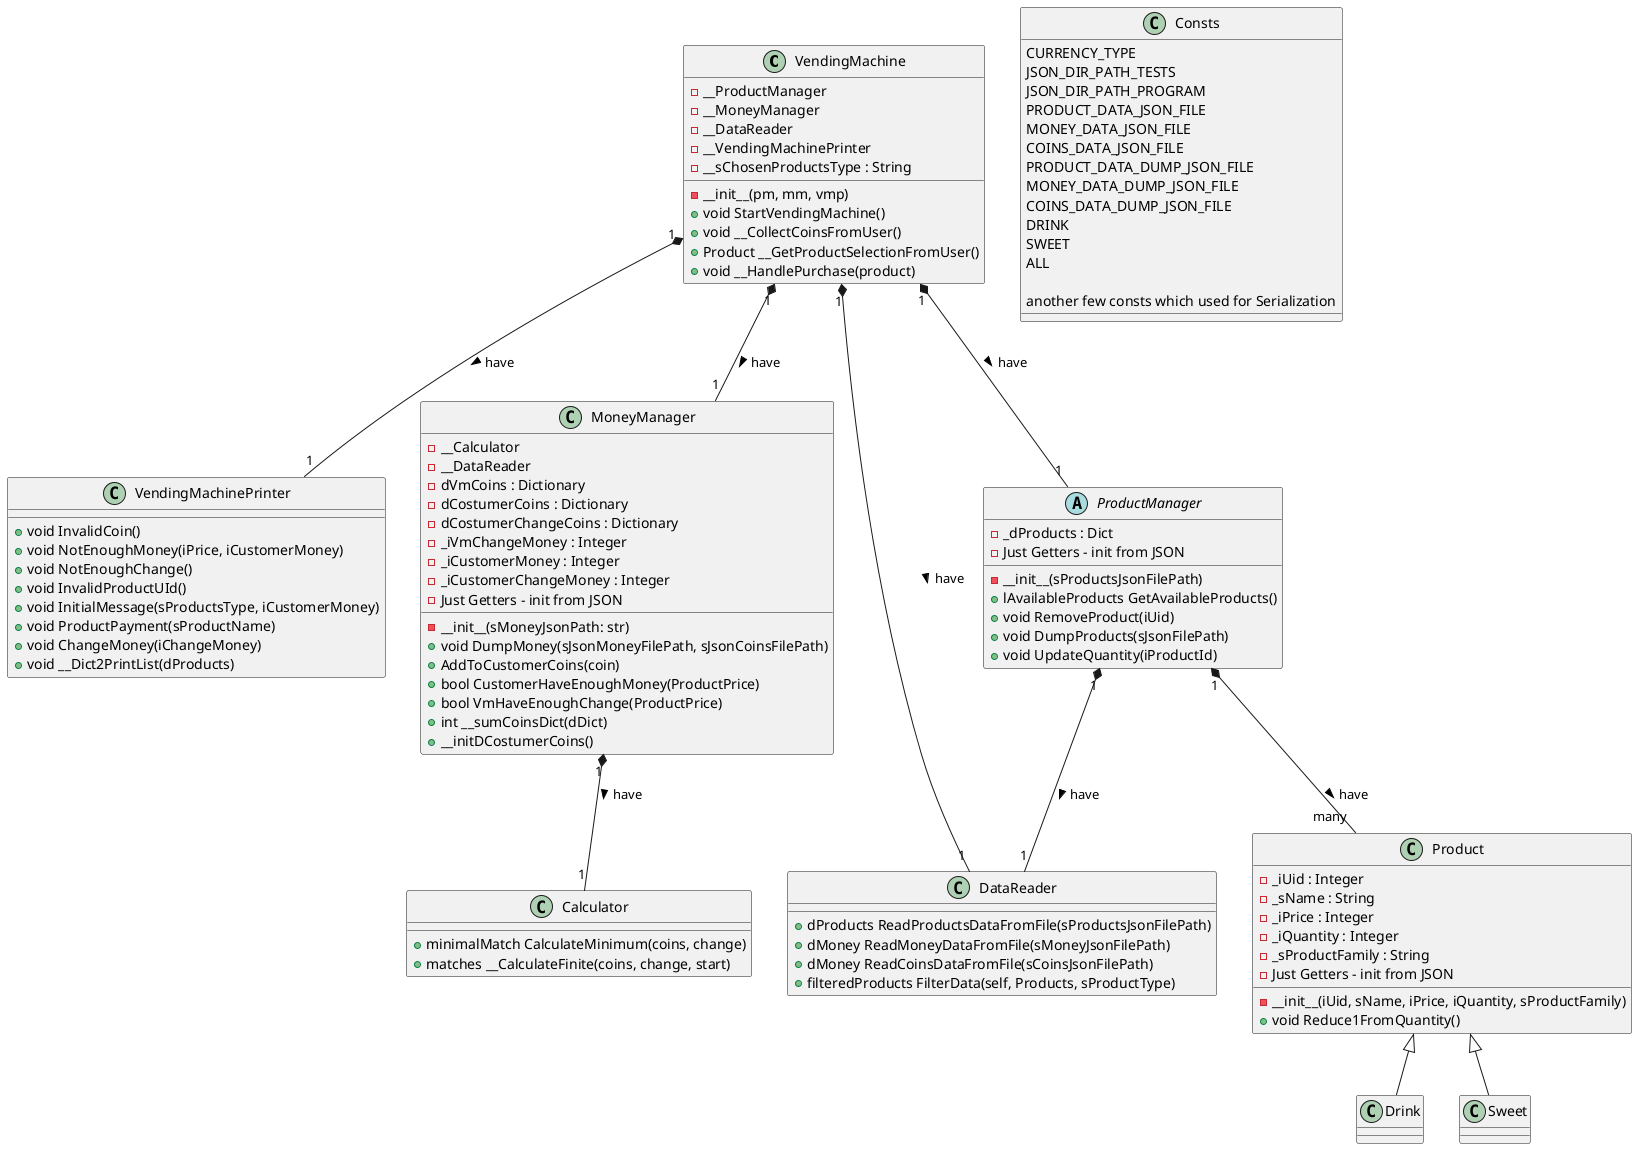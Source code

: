 @startuml class diagram
'https://plantuml.com/class-diagram

class VendingMachine{
    -__ProductManager
    -__MoneyManager
    -__DataReader
    -__VendingMachinePrinter
    -__sChosenProductsType : String
    -__init__(pm, mm, vmp)
    +void StartVendingMachine()
    +void __CollectCoinsFromUser()
    +Product __GetProductSelectionFromUser()
    +void __HandlePurchase(product)
}

class VendingMachinePrinter{
    +void InvalidCoin()
    +void NotEnoughMoney(iPrice, iCustomerMoney)
    +void NotEnoughChange()
    +void InvalidProductUId()
    +void InitialMessage(sProductsType, iCustomerMoney)
    +void ProductPayment(sProductName)
    +void ChangeMoney(iChangeMoney)
    +void __Dict2PrintList(dProducts)
}

class MoneyManager{
    -__Calculator
    -__DataReader
    -dVmCoins : Dictionary
    -dCostumerCoins : Dictionary
    -dCostumerChangeCoins : Dictionary
    -_iVmChangeMoney : Integer
    -_iCustomerMoney : Integer
    -_iCustomerChangeMoney : Integer
    -Just Getters - init from JSON
    -__init__(sMoneyJsonPath: str)
    +void DumpMoney(sJsonMoneyFilePath, sJsonCoinsFilePath)
    +AddToCustomerCoins(coin)
    +bool CustomerHaveEnoughMoney(ProductPrice)
    +bool VmHaveEnoughChange(ProductPrice)
    +int __sumCoinsDict(dDict)
    +__initDCostumerCoins()
}

class Calculator{
    +minimalMatch CalculateMinimum(coins, change)
    +matches __CalculateFinite(coins, change, start)
}

class DataReader{
    +dProducts ReadProductsDataFromFile(sProductsJsonFilePath)
    +dMoney ReadMoneyDataFromFile(sMoneyJsonFilePath)
    +dMoney ReadCoinsDataFromFile(sCoinsJsonFilePath)
    +filteredProducts FilterData(self, Products, sProductType)
}

class Product{
    -_iUid : Integer
    -_sName : String
    -_iPrice : Integer
    -_iQuantity : Integer
    -_sProductFamily : String
    -__init__(iUid, sName, iPrice, iQuantity, sProductFamily)
    -Just Getters - init from JSON
    +void Reduce1FromQuantity()
}

class Drink{}

class Sweet{}

class Consts{
    CURRENCY_TYPE
    JSON_DIR_PATH_TESTS
    JSON_DIR_PATH_PROGRAM
    PRODUCT_DATA_JSON_FILE
    MONEY_DATA_JSON_FILE
    COINS_DATA_JSON_FILE
    PRODUCT_DATA_DUMP_JSON_FILE
    MONEY_DATA_DUMP_JSON_FILE
    COINS_DATA_DUMP_JSON_FILE
    DRINK
    SWEET
    ALL

    another few consts which used for Serialization
}

abstract class ProductManager{
    - _dProducts : Dict
    -__init__(sProductsJsonFilePath)
    -Just Getters - init from JSON
    +lAvailableProducts GetAvailableProducts()
    +void RemoveProduct(iUid)
    +void DumpProducts(sJsonFilePath)
    +void UpdateQuantity(iProductId)
}

Product <|-- Drink
Product <|-- Sweet
VendingMachine "1" *-- "1" ProductManager : have >
VendingMachine "1" *-- "1" MoneyManager : have >
VendingMachine "1" *-- "1" VendingMachinePrinter : have >
VendingMachine "1" *-- "1" DataReader : have >
ProductManager "1" *-- "1" DataReader : have >
MoneyManager "1" *-- "1" Calculator : have >
ProductManager "1" *-- "many" Product : have >

@enduml